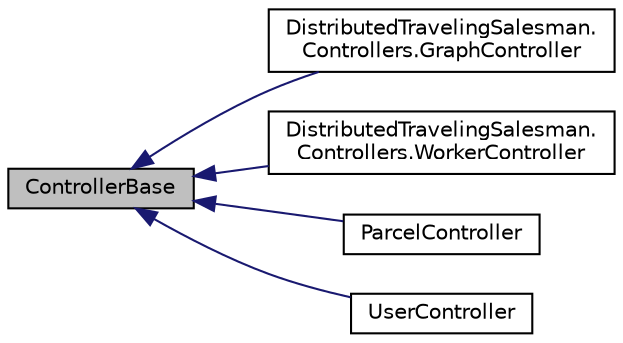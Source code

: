 digraph "ControllerBase"
{
 // INTERACTIVE_SVG=YES
 // LATEX_PDF_SIZE
  edge [fontname="Helvetica",fontsize="10",labelfontname="Helvetica",labelfontsize="10"];
  node [fontname="Helvetica",fontsize="10",shape=record];
  rankdir="LR";
  Node1 [label="ControllerBase",height=0.2,width=0.4,color="black", fillcolor="grey75", style="filled", fontcolor="black",tooltip=" "];
  Node1 -> Node2 [dir="back",color="midnightblue",fontsize="10",style="solid",fontname="Helvetica"];
  Node2 [label="DistributedTravelingSalesman.\lControllers.GraphController",height=0.2,width=0.4,color="black", fillcolor="white", style="filled",URL="$class_distributed_traveling_salesman_1_1_controllers_1_1_graph_controller.html",tooltip=" "];
  Node1 -> Node3 [dir="back",color="midnightblue",fontsize="10",style="solid",fontname="Helvetica"];
  Node3 [label="DistributedTravelingSalesman.\lControllers.WorkerController",height=0.2,width=0.4,color="black", fillcolor="white", style="filled",URL="$class_distributed_traveling_salesman_1_1_controllers_1_1_worker_controller.html",tooltip=" "];
  Node1 -> Node4 [dir="back",color="midnightblue",fontsize="10",style="solid",fontname="Helvetica"];
  Node4 [label="ParcelController",height=0.2,width=0.4,color="black", fillcolor="white", style="filled",URL="$class_parcel_controller.html",tooltip=" "];
  Node1 -> Node5 [dir="back",color="midnightblue",fontsize="10",style="solid",fontname="Helvetica"];
  Node5 [label="UserController",height=0.2,width=0.4,color="black", fillcolor="white", style="filled",URL="$class_user_controller.html",tooltip=" "];
}
